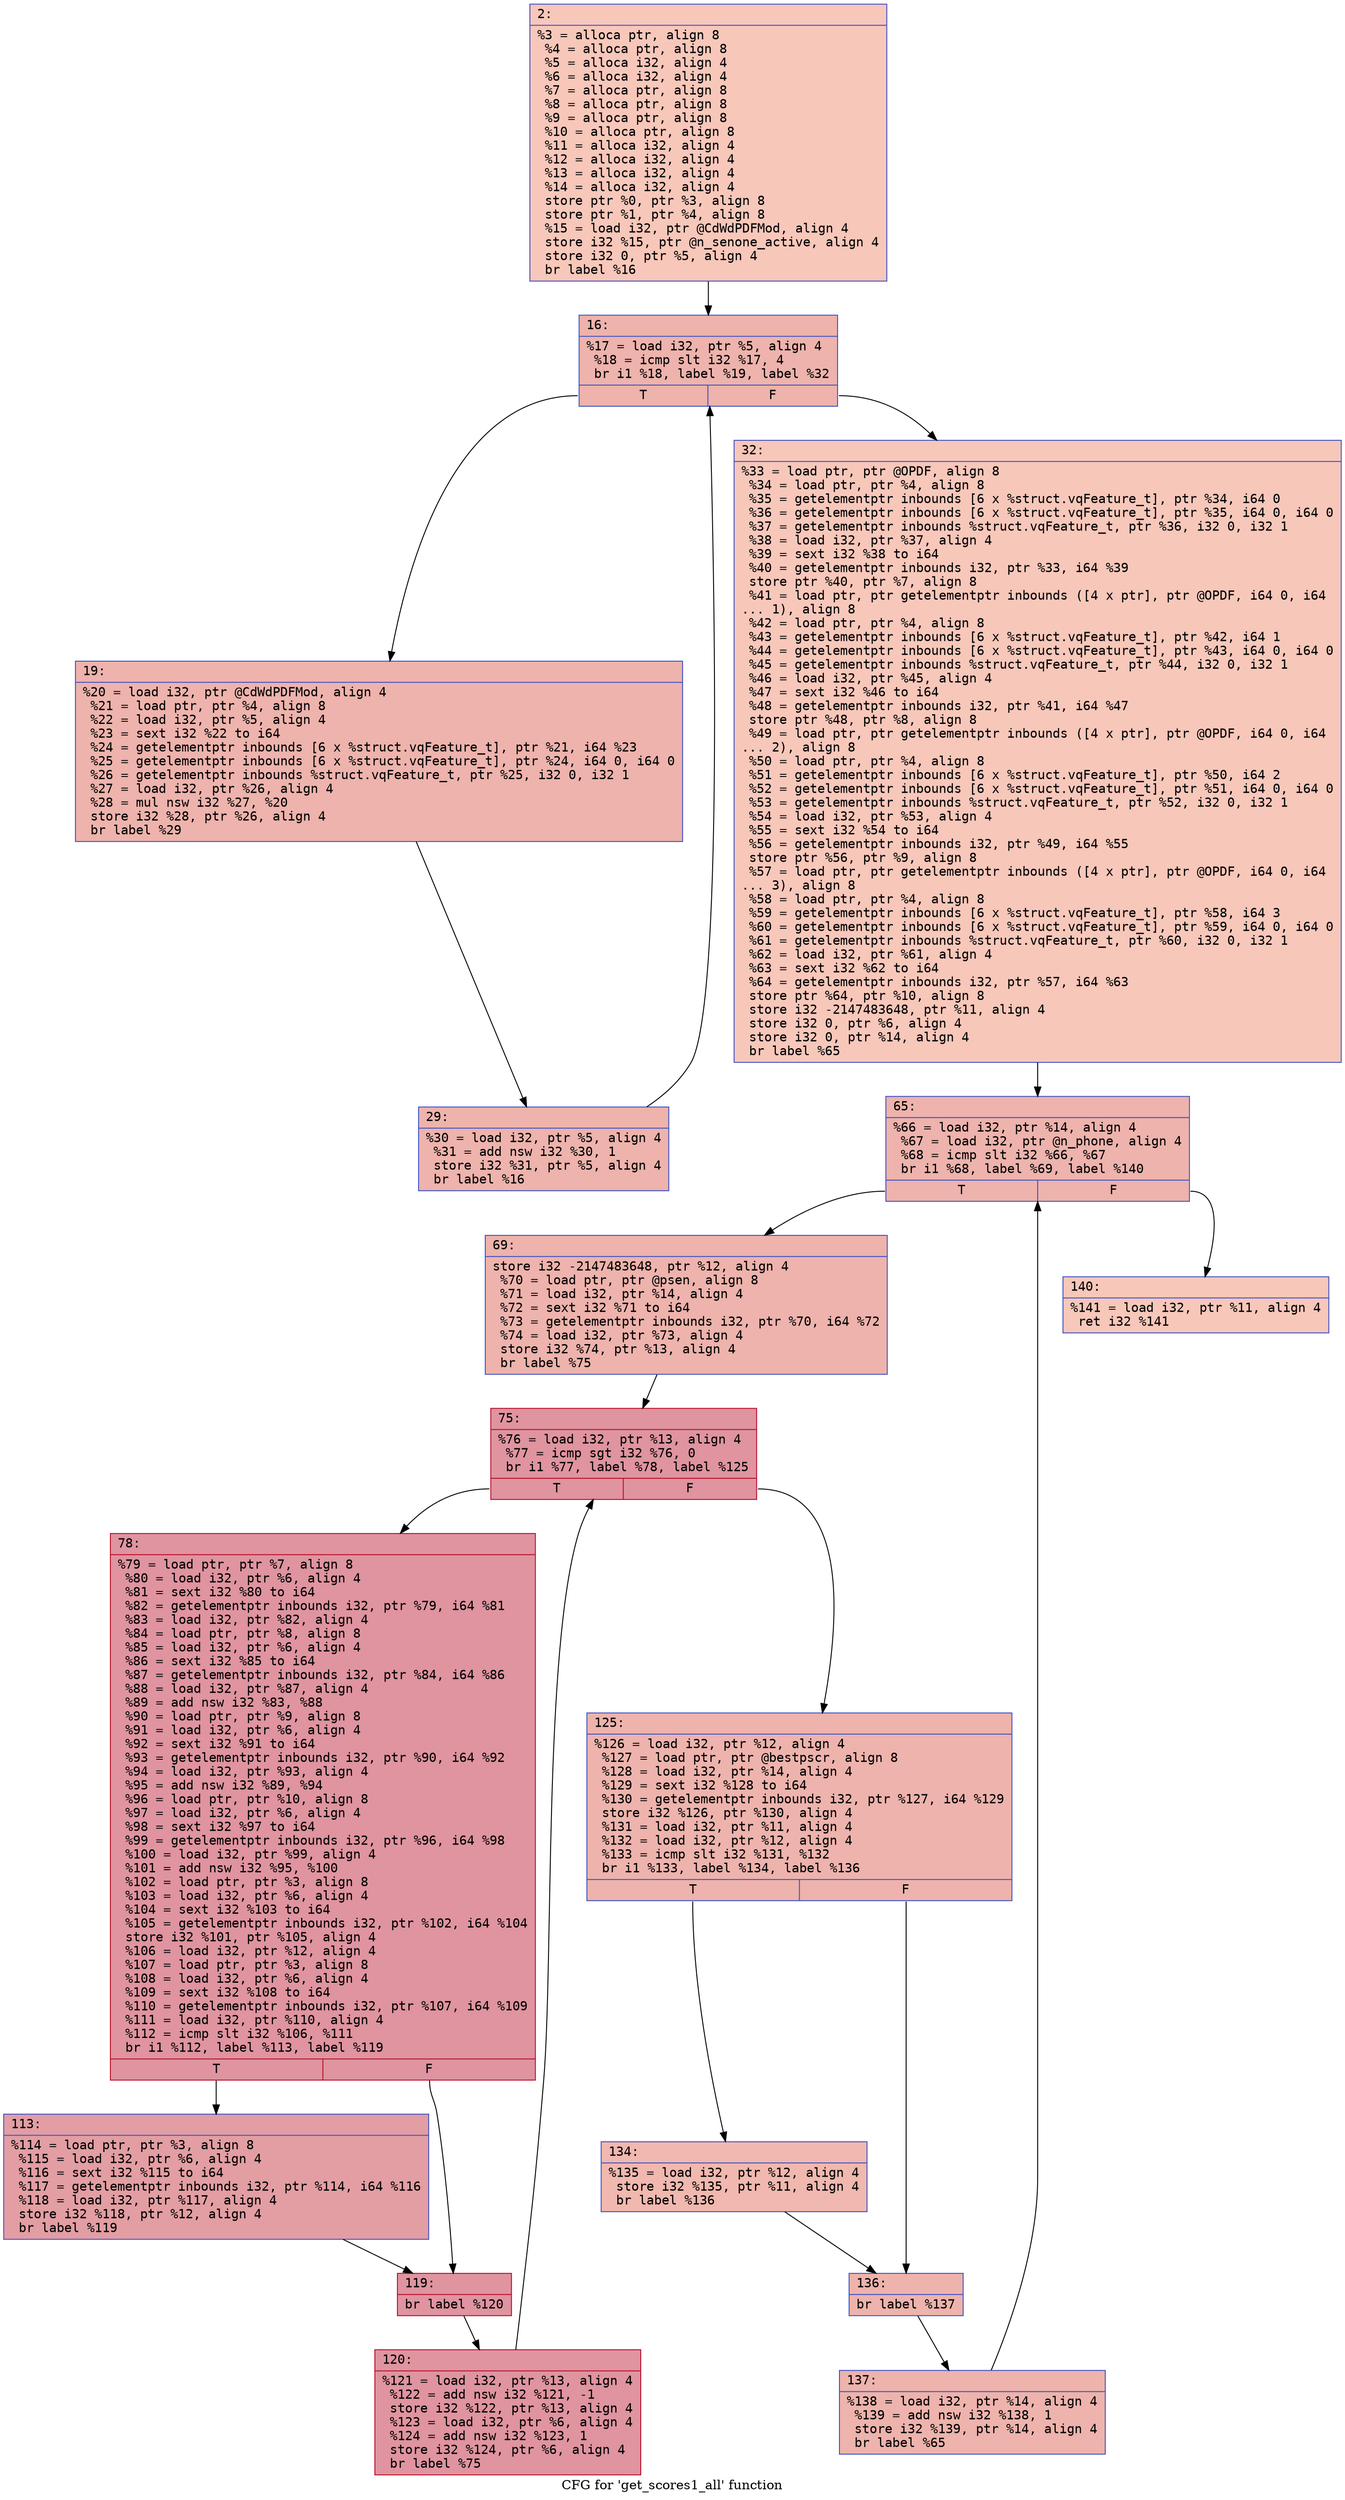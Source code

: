 digraph "CFG for 'get_scores1_all' function" {
	label="CFG for 'get_scores1_all' function";

	Node0x600001f41900 [shape=record,color="#3d50c3ff", style=filled, fillcolor="#ec7f6370" fontname="Courier",label="{2:\l|  %3 = alloca ptr, align 8\l  %4 = alloca ptr, align 8\l  %5 = alloca i32, align 4\l  %6 = alloca i32, align 4\l  %7 = alloca ptr, align 8\l  %8 = alloca ptr, align 8\l  %9 = alloca ptr, align 8\l  %10 = alloca ptr, align 8\l  %11 = alloca i32, align 4\l  %12 = alloca i32, align 4\l  %13 = alloca i32, align 4\l  %14 = alloca i32, align 4\l  store ptr %0, ptr %3, align 8\l  store ptr %1, ptr %4, align 8\l  %15 = load i32, ptr @CdWdPDFMod, align 4\l  store i32 %15, ptr @n_senone_active, align 4\l  store i32 0, ptr %5, align 4\l  br label %16\l}"];
	Node0x600001f41900 -> Node0x600001f41950[tooltip="2 -> 16\nProbability 100.00%" ];
	Node0x600001f41950 [shape=record,color="#3d50c3ff", style=filled, fillcolor="#d6524470" fontname="Courier",label="{16:\l|  %17 = load i32, ptr %5, align 4\l  %18 = icmp slt i32 %17, 4\l  br i1 %18, label %19, label %32\l|{<s0>T|<s1>F}}"];
	Node0x600001f41950:s0 -> Node0x600001f419a0[tooltip="16 -> 19\nProbability 96.88%" ];
	Node0x600001f41950:s1 -> Node0x600001f41a40[tooltip="16 -> 32\nProbability 3.12%" ];
	Node0x600001f419a0 [shape=record,color="#3d50c3ff", style=filled, fillcolor="#d6524470" fontname="Courier",label="{19:\l|  %20 = load i32, ptr @CdWdPDFMod, align 4\l  %21 = load ptr, ptr %4, align 8\l  %22 = load i32, ptr %5, align 4\l  %23 = sext i32 %22 to i64\l  %24 = getelementptr inbounds [6 x %struct.vqFeature_t], ptr %21, i64 %23\l  %25 = getelementptr inbounds [6 x %struct.vqFeature_t], ptr %24, i64 0, i64 0\l  %26 = getelementptr inbounds %struct.vqFeature_t, ptr %25, i32 0, i32 1\l  %27 = load i32, ptr %26, align 4\l  %28 = mul nsw i32 %27, %20\l  store i32 %28, ptr %26, align 4\l  br label %29\l}"];
	Node0x600001f419a0 -> Node0x600001f419f0[tooltip="19 -> 29\nProbability 100.00%" ];
	Node0x600001f419f0 [shape=record,color="#3d50c3ff", style=filled, fillcolor="#d6524470" fontname="Courier",label="{29:\l|  %30 = load i32, ptr %5, align 4\l  %31 = add nsw i32 %30, 1\l  store i32 %31, ptr %5, align 4\l  br label %16\l}"];
	Node0x600001f419f0 -> Node0x600001f41950[tooltip="29 -> 16\nProbability 100.00%" ];
	Node0x600001f41a40 [shape=record,color="#3d50c3ff", style=filled, fillcolor="#ec7f6370" fontname="Courier",label="{32:\l|  %33 = load ptr, ptr @OPDF, align 8\l  %34 = load ptr, ptr %4, align 8\l  %35 = getelementptr inbounds [6 x %struct.vqFeature_t], ptr %34, i64 0\l  %36 = getelementptr inbounds [6 x %struct.vqFeature_t], ptr %35, i64 0, i64 0\l  %37 = getelementptr inbounds %struct.vqFeature_t, ptr %36, i32 0, i32 1\l  %38 = load i32, ptr %37, align 4\l  %39 = sext i32 %38 to i64\l  %40 = getelementptr inbounds i32, ptr %33, i64 %39\l  store ptr %40, ptr %7, align 8\l  %41 = load ptr, ptr getelementptr inbounds ([4 x ptr], ptr @OPDF, i64 0, i64\l... 1), align 8\l  %42 = load ptr, ptr %4, align 8\l  %43 = getelementptr inbounds [6 x %struct.vqFeature_t], ptr %42, i64 1\l  %44 = getelementptr inbounds [6 x %struct.vqFeature_t], ptr %43, i64 0, i64 0\l  %45 = getelementptr inbounds %struct.vqFeature_t, ptr %44, i32 0, i32 1\l  %46 = load i32, ptr %45, align 4\l  %47 = sext i32 %46 to i64\l  %48 = getelementptr inbounds i32, ptr %41, i64 %47\l  store ptr %48, ptr %8, align 8\l  %49 = load ptr, ptr getelementptr inbounds ([4 x ptr], ptr @OPDF, i64 0, i64\l... 2), align 8\l  %50 = load ptr, ptr %4, align 8\l  %51 = getelementptr inbounds [6 x %struct.vqFeature_t], ptr %50, i64 2\l  %52 = getelementptr inbounds [6 x %struct.vqFeature_t], ptr %51, i64 0, i64 0\l  %53 = getelementptr inbounds %struct.vqFeature_t, ptr %52, i32 0, i32 1\l  %54 = load i32, ptr %53, align 4\l  %55 = sext i32 %54 to i64\l  %56 = getelementptr inbounds i32, ptr %49, i64 %55\l  store ptr %56, ptr %9, align 8\l  %57 = load ptr, ptr getelementptr inbounds ([4 x ptr], ptr @OPDF, i64 0, i64\l... 3), align 8\l  %58 = load ptr, ptr %4, align 8\l  %59 = getelementptr inbounds [6 x %struct.vqFeature_t], ptr %58, i64 3\l  %60 = getelementptr inbounds [6 x %struct.vqFeature_t], ptr %59, i64 0, i64 0\l  %61 = getelementptr inbounds %struct.vqFeature_t, ptr %60, i32 0, i32 1\l  %62 = load i32, ptr %61, align 4\l  %63 = sext i32 %62 to i64\l  %64 = getelementptr inbounds i32, ptr %57, i64 %63\l  store ptr %64, ptr %10, align 8\l  store i32 -2147483648, ptr %11, align 4\l  store i32 0, ptr %6, align 4\l  store i32 0, ptr %14, align 4\l  br label %65\l}"];
	Node0x600001f41a40 -> Node0x600001f41a90[tooltip="32 -> 65\nProbability 100.00%" ];
	Node0x600001f41a90 [shape=record,color="#3d50c3ff", style=filled, fillcolor="#d6524470" fontname="Courier",label="{65:\l|  %66 = load i32, ptr %14, align 4\l  %67 = load i32, ptr @n_phone, align 4\l  %68 = icmp slt i32 %66, %67\l  br i1 %68, label %69, label %140\l|{<s0>T|<s1>F}}"];
	Node0x600001f41a90:s0 -> Node0x600001f41ae0[tooltip="65 -> 69\nProbability 96.88%" ];
	Node0x600001f41a90:s1 -> Node0x600001f41e00[tooltip="65 -> 140\nProbability 3.12%" ];
	Node0x600001f41ae0 [shape=record,color="#3d50c3ff", style=filled, fillcolor="#d6524470" fontname="Courier",label="{69:\l|  store i32 -2147483648, ptr %12, align 4\l  %70 = load ptr, ptr @psen, align 8\l  %71 = load i32, ptr %14, align 4\l  %72 = sext i32 %71 to i64\l  %73 = getelementptr inbounds i32, ptr %70, i64 %72\l  %74 = load i32, ptr %73, align 4\l  store i32 %74, ptr %13, align 4\l  br label %75\l}"];
	Node0x600001f41ae0 -> Node0x600001f41b30[tooltip="69 -> 75\nProbability 100.00%" ];
	Node0x600001f41b30 [shape=record,color="#b70d28ff", style=filled, fillcolor="#b70d2870" fontname="Courier",label="{75:\l|  %76 = load i32, ptr %13, align 4\l  %77 = icmp sgt i32 %76, 0\l  br i1 %77, label %78, label %125\l|{<s0>T|<s1>F}}"];
	Node0x600001f41b30:s0 -> Node0x600001f41b80[tooltip="75 -> 78\nProbability 96.88%" ];
	Node0x600001f41b30:s1 -> Node0x600001f41cc0[tooltip="75 -> 125\nProbability 3.12%" ];
	Node0x600001f41b80 [shape=record,color="#b70d28ff", style=filled, fillcolor="#b70d2870" fontname="Courier",label="{78:\l|  %79 = load ptr, ptr %7, align 8\l  %80 = load i32, ptr %6, align 4\l  %81 = sext i32 %80 to i64\l  %82 = getelementptr inbounds i32, ptr %79, i64 %81\l  %83 = load i32, ptr %82, align 4\l  %84 = load ptr, ptr %8, align 8\l  %85 = load i32, ptr %6, align 4\l  %86 = sext i32 %85 to i64\l  %87 = getelementptr inbounds i32, ptr %84, i64 %86\l  %88 = load i32, ptr %87, align 4\l  %89 = add nsw i32 %83, %88\l  %90 = load ptr, ptr %9, align 8\l  %91 = load i32, ptr %6, align 4\l  %92 = sext i32 %91 to i64\l  %93 = getelementptr inbounds i32, ptr %90, i64 %92\l  %94 = load i32, ptr %93, align 4\l  %95 = add nsw i32 %89, %94\l  %96 = load ptr, ptr %10, align 8\l  %97 = load i32, ptr %6, align 4\l  %98 = sext i32 %97 to i64\l  %99 = getelementptr inbounds i32, ptr %96, i64 %98\l  %100 = load i32, ptr %99, align 4\l  %101 = add nsw i32 %95, %100\l  %102 = load ptr, ptr %3, align 8\l  %103 = load i32, ptr %6, align 4\l  %104 = sext i32 %103 to i64\l  %105 = getelementptr inbounds i32, ptr %102, i64 %104\l  store i32 %101, ptr %105, align 4\l  %106 = load i32, ptr %12, align 4\l  %107 = load ptr, ptr %3, align 8\l  %108 = load i32, ptr %6, align 4\l  %109 = sext i32 %108 to i64\l  %110 = getelementptr inbounds i32, ptr %107, i64 %109\l  %111 = load i32, ptr %110, align 4\l  %112 = icmp slt i32 %106, %111\l  br i1 %112, label %113, label %119\l|{<s0>T|<s1>F}}"];
	Node0x600001f41b80:s0 -> Node0x600001f41bd0[tooltip="78 -> 113\nProbability 50.00%" ];
	Node0x600001f41b80:s1 -> Node0x600001f41c20[tooltip="78 -> 119\nProbability 50.00%" ];
	Node0x600001f41bd0 [shape=record,color="#3d50c3ff", style=filled, fillcolor="#be242e70" fontname="Courier",label="{113:\l|  %114 = load ptr, ptr %3, align 8\l  %115 = load i32, ptr %6, align 4\l  %116 = sext i32 %115 to i64\l  %117 = getelementptr inbounds i32, ptr %114, i64 %116\l  %118 = load i32, ptr %117, align 4\l  store i32 %118, ptr %12, align 4\l  br label %119\l}"];
	Node0x600001f41bd0 -> Node0x600001f41c20[tooltip="113 -> 119\nProbability 100.00%" ];
	Node0x600001f41c20 [shape=record,color="#b70d28ff", style=filled, fillcolor="#b70d2870" fontname="Courier",label="{119:\l|  br label %120\l}"];
	Node0x600001f41c20 -> Node0x600001f41c70[tooltip="119 -> 120\nProbability 100.00%" ];
	Node0x600001f41c70 [shape=record,color="#b70d28ff", style=filled, fillcolor="#b70d2870" fontname="Courier",label="{120:\l|  %121 = load i32, ptr %13, align 4\l  %122 = add nsw i32 %121, -1\l  store i32 %122, ptr %13, align 4\l  %123 = load i32, ptr %6, align 4\l  %124 = add nsw i32 %123, 1\l  store i32 %124, ptr %6, align 4\l  br label %75\l}"];
	Node0x600001f41c70 -> Node0x600001f41b30[tooltip="120 -> 75\nProbability 100.00%" ];
	Node0x600001f41cc0 [shape=record,color="#3d50c3ff", style=filled, fillcolor="#d6524470" fontname="Courier",label="{125:\l|  %126 = load i32, ptr %12, align 4\l  %127 = load ptr, ptr @bestpscr, align 8\l  %128 = load i32, ptr %14, align 4\l  %129 = sext i32 %128 to i64\l  %130 = getelementptr inbounds i32, ptr %127, i64 %129\l  store i32 %126, ptr %130, align 4\l  %131 = load i32, ptr %11, align 4\l  %132 = load i32, ptr %12, align 4\l  %133 = icmp slt i32 %131, %132\l  br i1 %133, label %134, label %136\l|{<s0>T|<s1>F}}"];
	Node0x600001f41cc0:s0 -> Node0x600001f41d10[tooltip="125 -> 134\nProbability 50.00%" ];
	Node0x600001f41cc0:s1 -> Node0x600001f41d60[tooltip="125 -> 136\nProbability 50.00%" ];
	Node0x600001f41d10 [shape=record,color="#3d50c3ff", style=filled, fillcolor="#dc5d4a70" fontname="Courier",label="{134:\l|  %135 = load i32, ptr %12, align 4\l  store i32 %135, ptr %11, align 4\l  br label %136\l}"];
	Node0x600001f41d10 -> Node0x600001f41d60[tooltip="134 -> 136\nProbability 100.00%" ];
	Node0x600001f41d60 [shape=record,color="#3d50c3ff", style=filled, fillcolor="#d6524470" fontname="Courier",label="{136:\l|  br label %137\l}"];
	Node0x600001f41d60 -> Node0x600001f41db0[tooltip="136 -> 137\nProbability 100.00%" ];
	Node0x600001f41db0 [shape=record,color="#3d50c3ff", style=filled, fillcolor="#d6524470" fontname="Courier",label="{137:\l|  %138 = load i32, ptr %14, align 4\l  %139 = add nsw i32 %138, 1\l  store i32 %139, ptr %14, align 4\l  br label %65\l}"];
	Node0x600001f41db0 -> Node0x600001f41a90[tooltip="137 -> 65\nProbability 100.00%" ];
	Node0x600001f41e00 [shape=record,color="#3d50c3ff", style=filled, fillcolor="#ec7f6370" fontname="Courier",label="{140:\l|  %141 = load i32, ptr %11, align 4\l  ret i32 %141\l}"];
}
